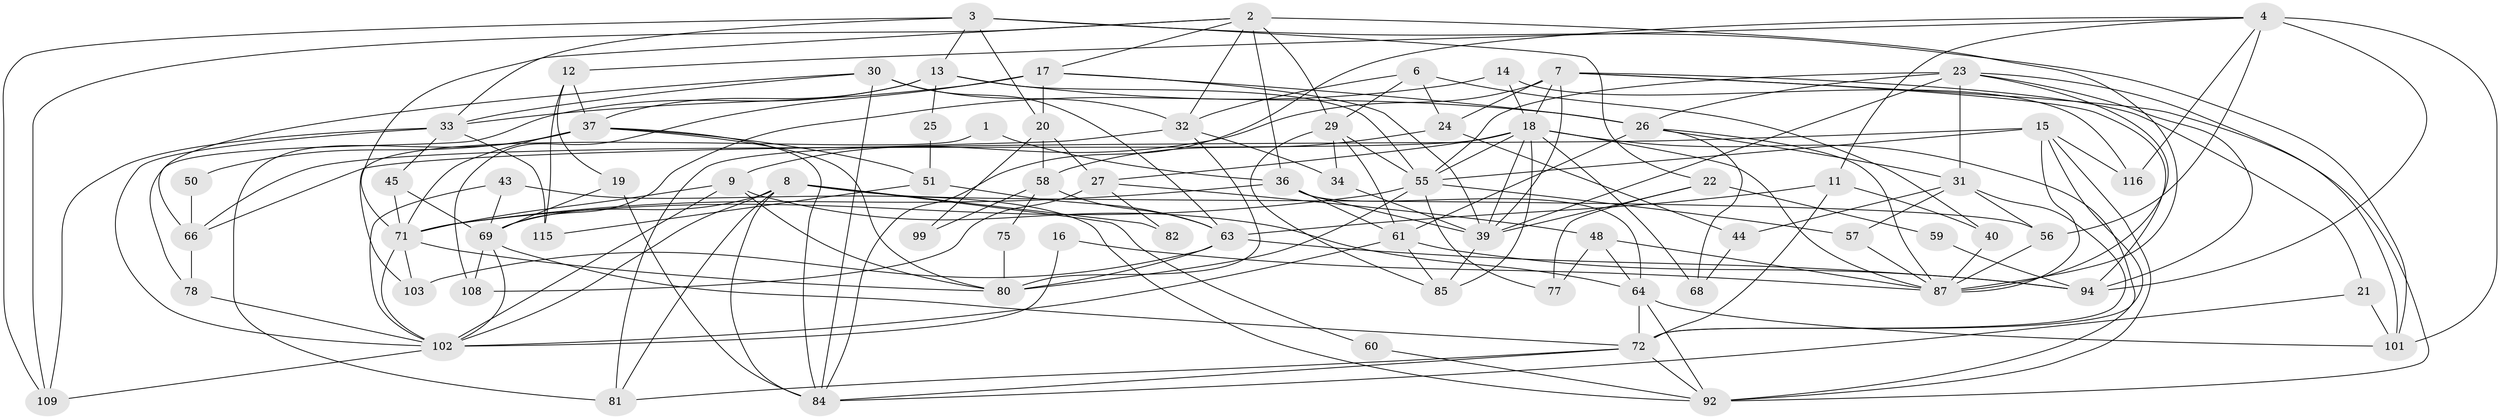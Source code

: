 // Generated by graph-tools (version 1.1) at 2025/52/02/27/25 19:52:01]
// undirected, 74 vertices, 184 edges
graph export_dot {
graph [start="1"]
  node [color=gray90,style=filled];
  1;
  2 [super="+5"];
  3 [super="+96"];
  4 [super="+10"];
  6;
  7 [super="+35"];
  8 [super="+42"];
  9 [super="+83"];
  11 [super="+111"];
  12;
  13 [super="+47"];
  14;
  15 [super="+54"];
  16;
  17 [super="+38"];
  18 [super="+62"];
  19;
  20 [super="+28"];
  21 [super="+76"];
  22;
  23 [super="+89"];
  24 [super="+79"];
  25;
  26 [super="+53"];
  27 [super="+49"];
  29 [super="+41"];
  30 [super="+117"];
  31 [super="+46"];
  32 [super="+113"];
  33 [super="+107"];
  34 [super="+104"];
  36 [super="+98"];
  37 [super="+90"];
  39 [super="+93"];
  40 [super="+67"];
  43;
  44;
  45;
  48 [super="+52"];
  50;
  51;
  55 [super="+114"];
  56 [super="+73"];
  57 [super="+70"];
  58;
  59;
  60;
  61 [super="+74"];
  63 [super="+65"];
  64;
  66 [super="+112"];
  68;
  69 [super="+91"];
  71 [super="+97"];
  72 [super="+100"];
  75;
  77 [super="+105"];
  78;
  80 [super="+88"];
  81;
  82;
  84 [super="+86"];
  85;
  87 [super="+106"];
  92 [super="+95"];
  94;
  99;
  101;
  102 [super="+110"];
  103;
  108;
  109;
  115;
  116;
  1 -- 103;
  1 -- 36;
  2 -- 29;
  2 -- 32;
  2 -- 36 [weight=2];
  2 -- 71;
  2 -- 17;
  2 -- 87;
  2 -- 109;
  3 -- 101;
  3 -- 109;
  3 -- 13;
  3 -- 22;
  3 -- 33;
  3 -- 20;
  4 -- 12;
  4 -- 94;
  4 -- 101;
  4 -- 56;
  4 -- 116;
  4 -- 11;
  4 -- 84;
  6 -- 24;
  6 -- 32;
  6 -- 29;
  6 -- 40;
  7 -- 24 [weight=2];
  7 -- 21;
  7 -- 18;
  7 -- 39;
  7 -- 94;
  7 -- 9;
  7 -- 92;
  8 -- 69;
  8 -- 81;
  8 -- 82;
  8 -- 84;
  8 -- 56;
  8 -- 60;
  8 -- 102;
  9 -- 64;
  9 -- 71;
  9 -- 80;
  9 -- 102;
  11 -- 40;
  11 -- 72;
  11 -- 63;
  12 -- 19;
  12 -- 37;
  12 -- 115;
  13 -- 55;
  13 -- 25;
  13 -- 78;
  13 -- 37;
  13 -- 26;
  14 -- 116;
  14 -- 18;
  14 -- 69;
  15 -- 116;
  15 -- 66;
  15 -- 87;
  15 -- 92;
  15 -- 72;
  15 -- 55;
  16 -- 87;
  16 -- 102;
  17 -- 26;
  17 -- 20 [weight=2];
  17 -- 108;
  17 -- 39;
  17 -- 33;
  18 -- 27;
  18 -- 85;
  18 -- 68;
  18 -- 92;
  18 -- 66;
  18 -- 87;
  18 -- 39;
  18 -- 55;
  19 -- 84;
  19 -- 69;
  20 -- 99;
  20 -- 58;
  20 -- 27;
  21 -- 101;
  21 -- 84;
  22 -- 59;
  22 -- 77 [weight=2];
  22 -- 39;
  23 -- 94;
  23 -- 31;
  23 -- 101;
  23 -- 87;
  23 -- 39;
  23 -- 26;
  23 -- 55;
  24 -- 44;
  24 -- 58;
  25 -- 51;
  26 -- 68;
  26 -- 61;
  26 -- 87;
  26 -- 31;
  27 -- 108;
  27 -- 82;
  27 -- 48;
  29 -- 61;
  29 -- 34;
  29 -- 85;
  29 -- 55;
  30 -- 32;
  30 -- 66;
  30 -- 84;
  30 -- 63 [weight=2];
  30 -- 33;
  31 -- 44;
  31 -- 72;
  31 -- 57;
  31 -- 56;
  32 -- 80;
  32 -- 81;
  32 -- 34;
  33 -- 45;
  33 -- 115;
  33 -- 109;
  33 -- 102;
  34 -- 39;
  36 -- 39;
  36 -- 64;
  36 -- 71;
  36 -- 61 [weight=2];
  37 -- 50;
  37 -- 51;
  37 -- 81;
  37 -- 80;
  37 -- 84;
  37 -- 71;
  39 -- 85;
  40 -- 87;
  43 -- 102;
  43 -- 92;
  43 -- 69;
  44 -- 68;
  45 -- 71;
  45 -- 69;
  48 -- 87;
  48 -- 64;
  48 -- 77;
  50 -- 66;
  51 -- 115;
  51 -- 63;
  55 -- 77;
  55 -- 80;
  55 -- 71;
  55 -- 57;
  56 -- 87;
  57 -- 87;
  58 -- 75;
  58 -- 99;
  58 -- 63;
  59 -- 94;
  60 -- 92;
  61 -- 85;
  61 -- 94;
  61 -- 102;
  63 -- 103;
  63 -- 94;
  63 -- 80;
  64 -- 72;
  64 -- 92;
  64 -- 101;
  66 -- 78;
  69 -- 72;
  69 -- 102;
  69 -- 108;
  71 -- 102;
  71 -- 103;
  71 -- 80;
  72 -- 81;
  72 -- 84;
  72 -- 92;
  75 -- 80;
  78 -- 102;
  102 -- 109;
}
